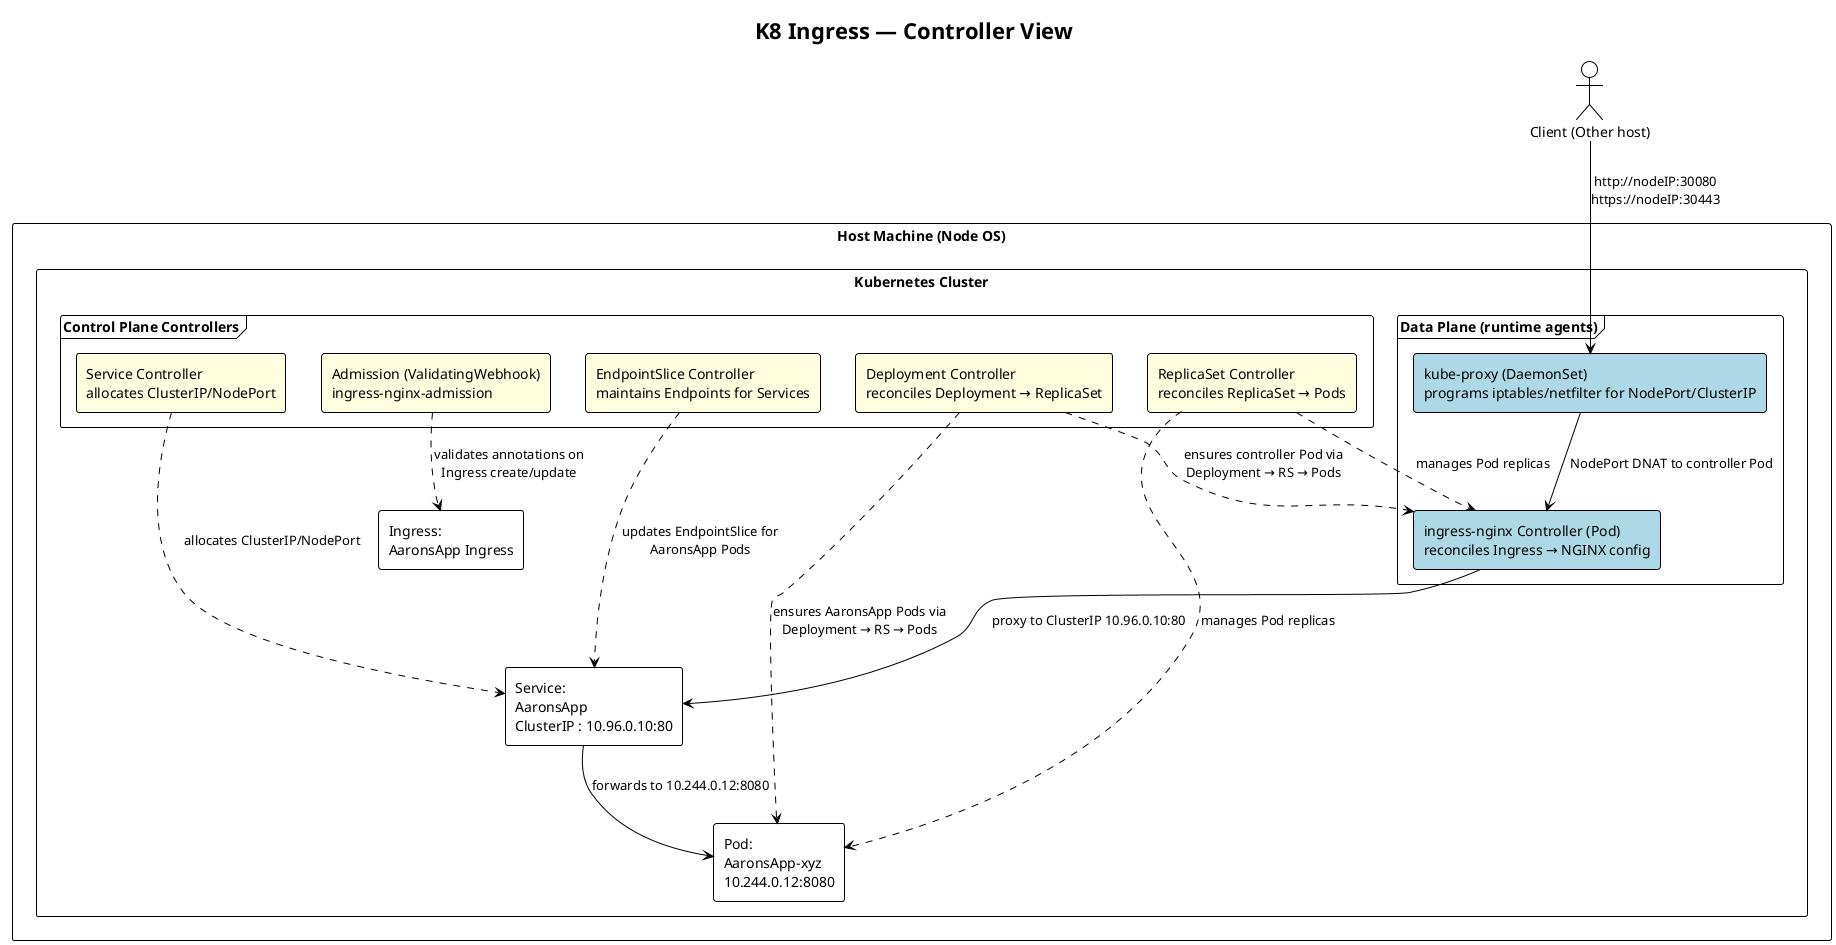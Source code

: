 @startuml
!theme plain
title K8 Ingress — Controller View

actor "Client (Other host)" as client

rectangle "Host Machine (Node OS)" {
  rectangle "Kubernetes Cluster" {

    frame "Data Plane (runtime agents)" {
      rectangle "kube-proxy (DaemonSet)\nprograms iptables/netfilter for NodePort/ClusterIP" as kubeproxy #LightBlue
      rectangle "ingress-nginx Controller (Pod)\nreconciles Ingress → NGINX config" as nginxpod #LightBlue
    }

    frame "Control Plane Controllers" {
      rectangle "Service Controller\nallocates ClusterIP/NodePort" as svcctrl #LightYellow
      rectangle "EndpointSlice Controller\nmaintains Endpoints for Services" as epsctrl #LightYellow
      rectangle "Deployment Controller\nreconciles Deployment → ReplicaSet" as depctrl #LightYellow
      rectangle "ReplicaSet Controller\nreconciles ReplicaSet → Pods" as rsctrl #LightYellow
      rectangle "Admission (ValidatingWebhook)\ningress-nginx-admission" as admwh #LightYellow
    }

    ' Reference objects (not the focus here)
    rectangle "Ingress:\nAaronsApp Ingress" as ingress #White
    rectangle "Service:\nAaronsApp\nClusterIP : 10.96.0.10:80" as svc_app #White
    rectangle "Pod:\nAaronsApp-xyz\n10.244.0.12:8080" as pod_app #White
  }
}

' ===== Traffic path (data plane) =====
client --> kubeproxy : http://nodeIP:30080\nhttps://nodeIP:30443
kubeproxy --> nginxpod : NodePort DNAT to controller Pod
nginxpod --> svc_app : proxy to ClusterIP 10.96.0.10:80
svc_app --> pod_app : forwards to 10.244.0.12:8080

' ===== Reconciliation / responsibilities =====
admwh ..> ingress : validates annotations on\nIngress create/update
depctrl ..> nginxpod : ensures controller Pod via\nDeployment → RS → Pods
depctrl ..> pod_app : ensures AaronsApp Pods via\nDeployment → RS → Pods
rsctrl ..> nginxpod : manages Pod replicas
rsctrl ..> pod_app : manages Pod replicas
svcctrl ..> svc_app : allocates ClusterIP/NodePort
epsctrl ..> svc_app : updates EndpointSlice for\nAaronsApp Pods

@enduml

